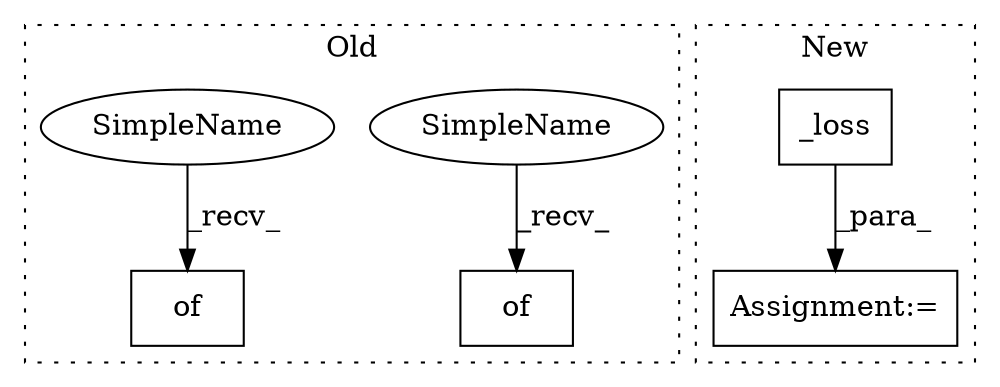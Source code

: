 digraph G {
subgraph cluster0 {
1 [label="of" a="32" s="5019,5264" l="3,1" shape="box"];
4 [label="of" a="32" s="5349,5556" l="3,1" shape="box"];
5 [label="SimpleName" a="42" s="5345" l="3" shape="ellipse"];
6 [label="SimpleName" a="42" s="5015" l="3" shape="ellipse"];
label = "Old";
style="dotted";
}
subgraph cluster1 {
2 [label="_loss" a="32" s="4673,4691" l="6,1" shape="box"];
3 [label="Assignment:=" a="7" s="4660" l="1" shape="box"];
label = "New";
style="dotted";
}
2 -> 3 [label="_para_"];
5 -> 4 [label="_recv_"];
6 -> 1 [label="_recv_"];
}